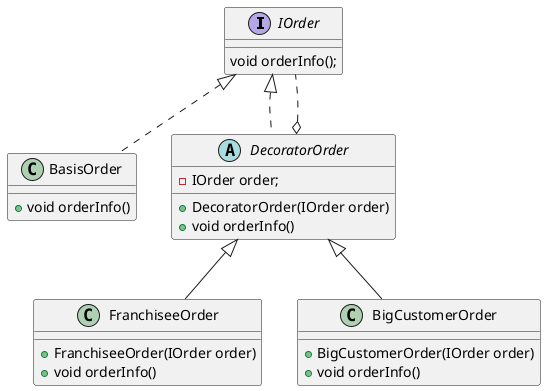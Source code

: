 @startuml

interface IOrder {
    void orderInfo();
}

class BasisOrder implements IOrder{
    + void orderInfo()
}

abstract class DecoratorOrder implements IOrder{
    - IOrder order;
    + DecoratorOrder(IOrder order)
    + void orderInfo()
}

DecoratorOrder o.. IOrder

class FranchiseeOrder extends DecoratorOrder{
    + FranchiseeOrder(IOrder order)
    + void orderInfo()
}

class BigCustomerOrder extends DecoratorOrder{
    + BigCustomerOrder(IOrder order)
    + void orderInfo()
}

@enduml